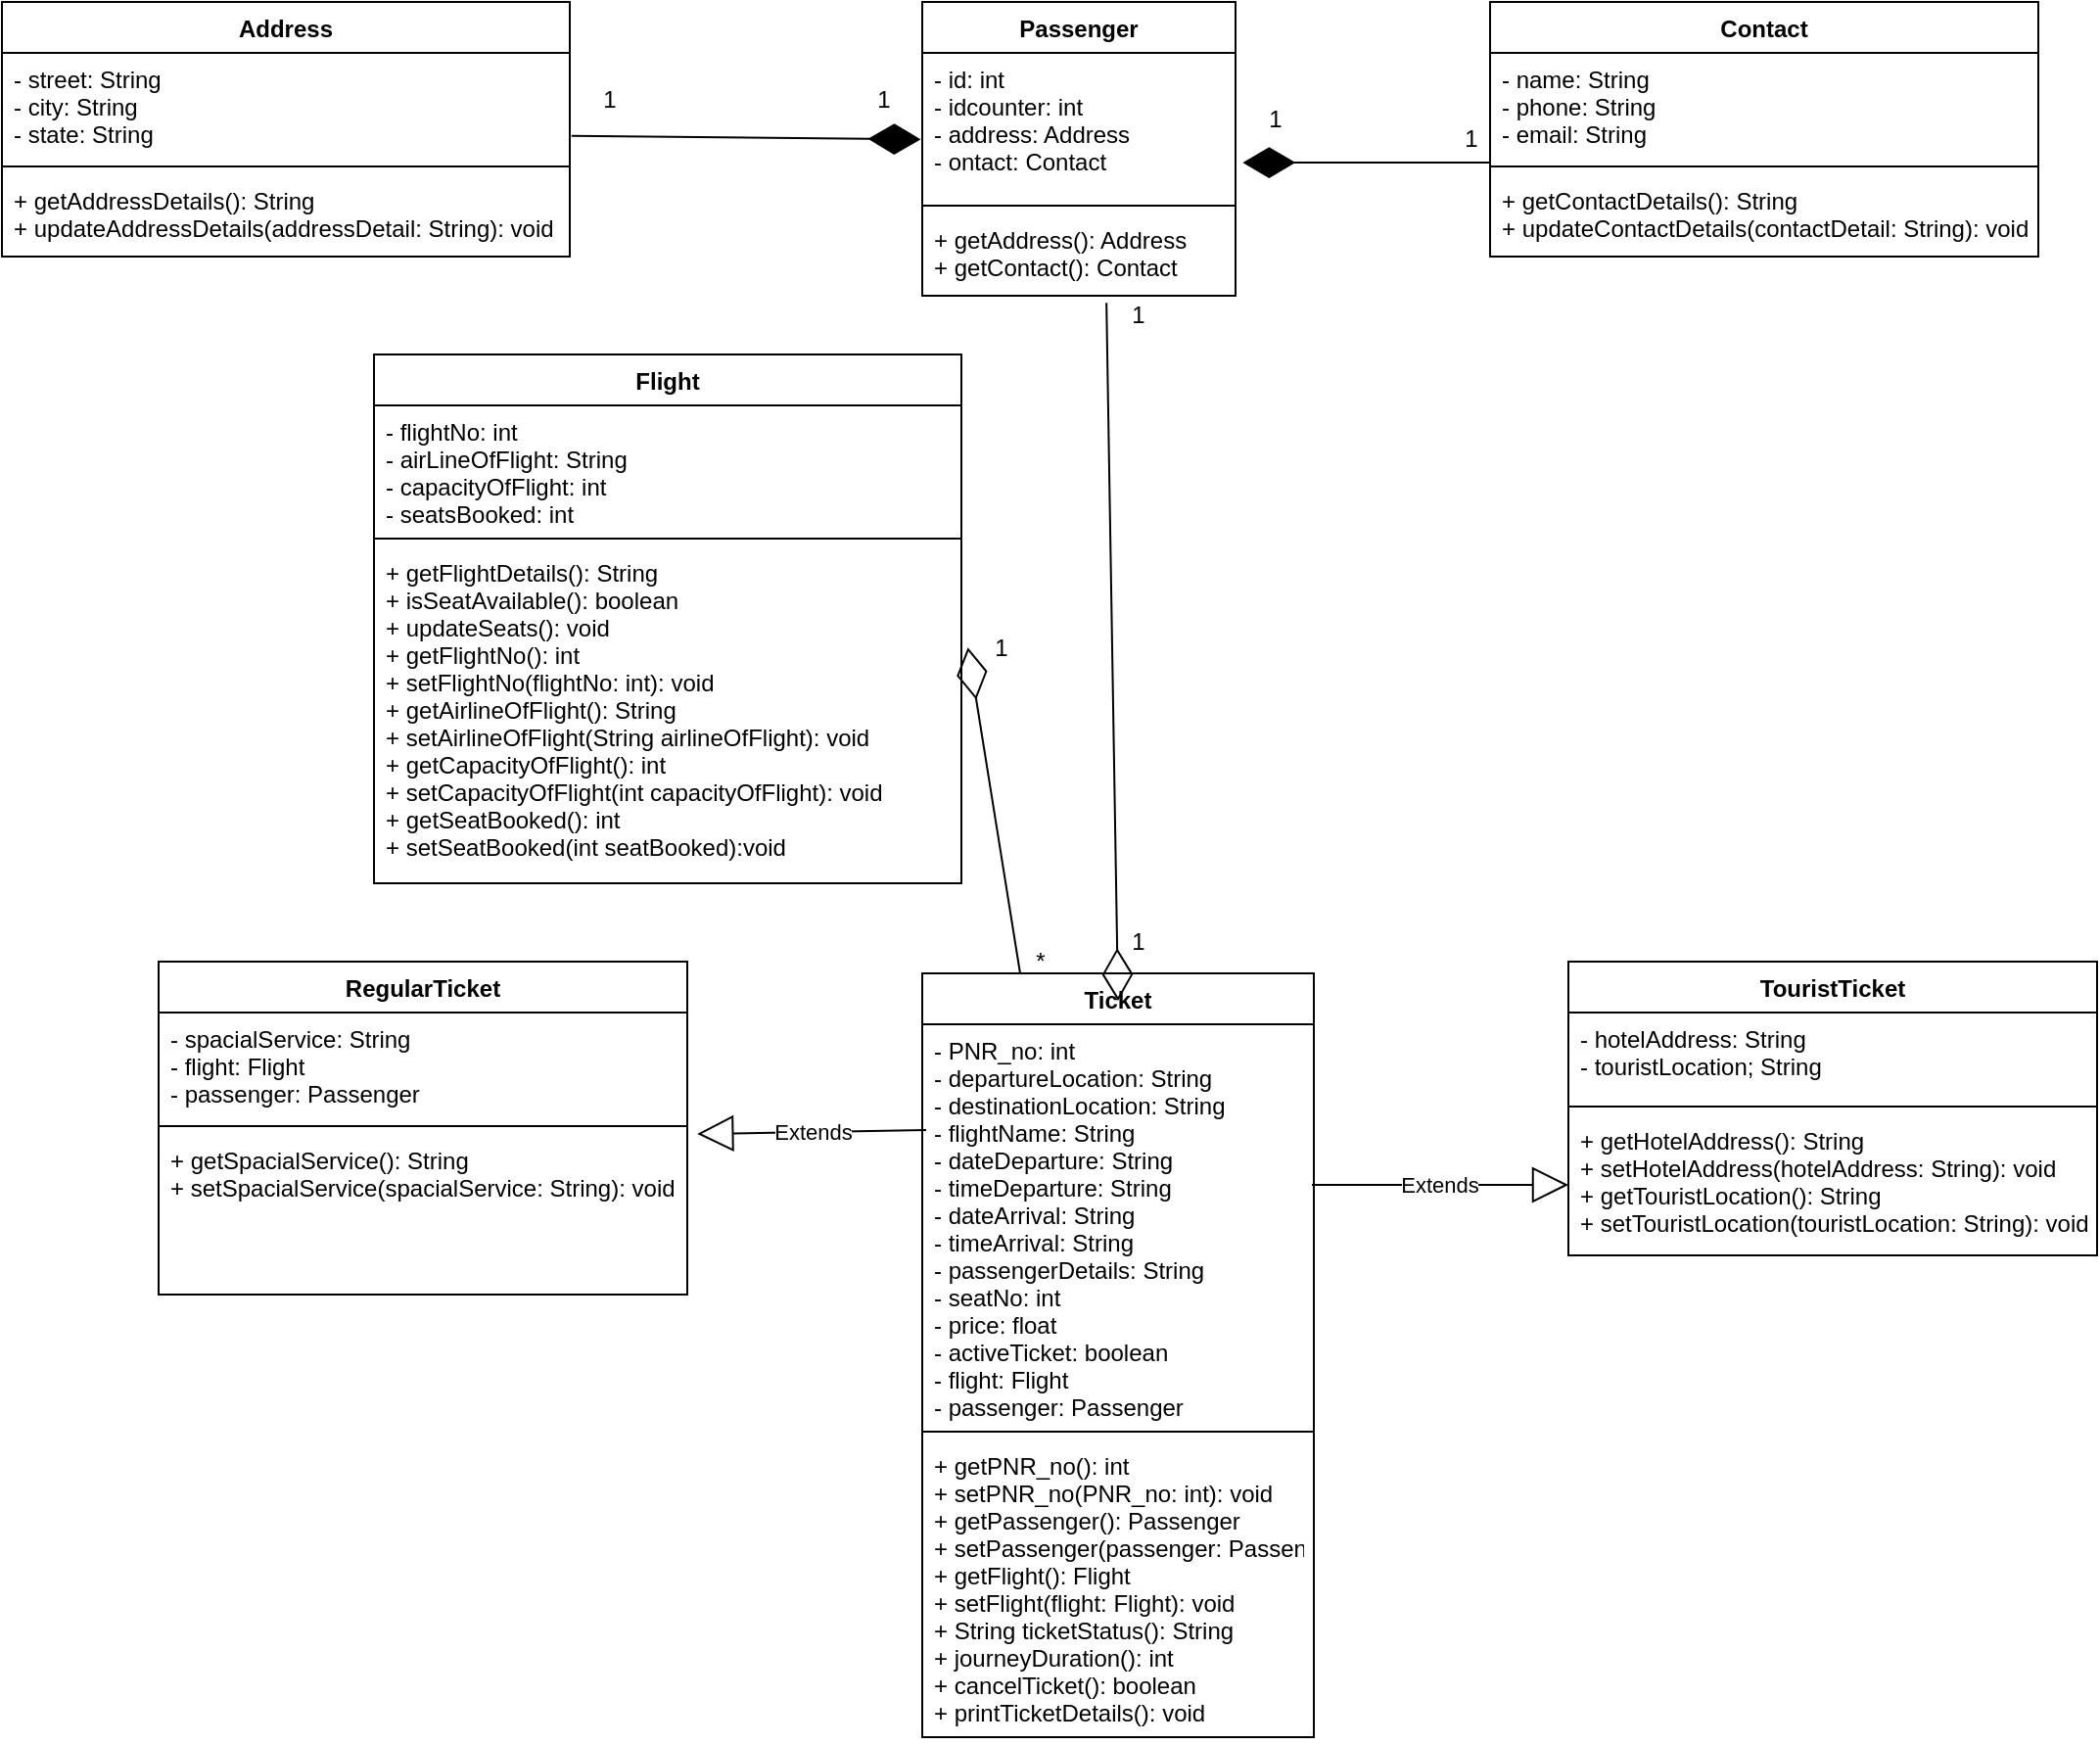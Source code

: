 <mxfile version="15.5.1" type="github">
  <diagram id="l178mCylxaMmiPzsP-Q-" name="Page-1">
    <mxGraphModel dx="1140" dy="643" grid="1" gridSize="10" guides="1" tooltips="1" connect="1" arrows="1" fold="1" page="1" pageScale="1" pageWidth="1169" pageHeight="1654" math="0" shadow="0">
      <root>
        <mxCell id="0" />
        <mxCell id="1" parent="0" />
        <mxCell id="HkpTVsX4ZouJRN6nkkLg-29" value="Address" style="swimlane;fontStyle=1;align=center;verticalAlign=top;childLayout=stackLayout;horizontal=1;startSize=26;horizontalStack=0;resizeParent=1;resizeParentMax=0;resizeLast=0;collapsible=1;marginBottom=0;" parent="1" vertex="1">
          <mxGeometry x="20" y="10" width="290" height="130" as="geometry" />
        </mxCell>
        <mxCell id="HkpTVsX4ZouJRN6nkkLg-30" value="- street: String&#xa;- city: String&#xa;- state: String" style="text;strokeColor=none;fillColor=none;align=left;verticalAlign=top;spacingLeft=4;spacingRight=4;overflow=hidden;rotatable=0;points=[[0,0.5],[1,0.5]];portConstraint=eastwest;" parent="HkpTVsX4ZouJRN6nkkLg-29" vertex="1">
          <mxGeometry y="26" width="290" height="54" as="geometry" />
        </mxCell>
        <mxCell id="HkpTVsX4ZouJRN6nkkLg-31" value="" style="line;strokeWidth=1;fillColor=none;align=left;verticalAlign=middle;spacingTop=-1;spacingLeft=3;spacingRight=3;rotatable=0;labelPosition=right;points=[];portConstraint=eastwest;" parent="HkpTVsX4ZouJRN6nkkLg-29" vertex="1">
          <mxGeometry y="80" width="290" height="8" as="geometry" />
        </mxCell>
        <mxCell id="HkpTVsX4ZouJRN6nkkLg-32" value="+ getAddressDetails(): String&#xa;+ updateAddressDetails(addressDetail: String): void" style="text;strokeColor=none;fillColor=none;align=left;verticalAlign=top;spacingLeft=4;spacingRight=4;overflow=hidden;rotatable=0;points=[[0,0.5],[1,0.5]];portConstraint=eastwest;" parent="HkpTVsX4ZouJRN6nkkLg-29" vertex="1">
          <mxGeometry y="88" width="290" height="42" as="geometry" />
        </mxCell>
        <mxCell id="HkpTVsX4ZouJRN6nkkLg-33" value="Flight" style="swimlane;fontStyle=1;align=center;verticalAlign=top;childLayout=stackLayout;horizontal=1;startSize=26;horizontalStack=0;resizeParent=1;resizeParentMax=0;resizeLast=0;collapsible=1;marginBottom=0;" parent="1" vertex="1">
          <mxGeometry x="210" y="190" width="300" height="270" as="geometry" />
        </mxCell>
        <mxCell id="HkpTVsX4ZouJRN6nkkLg-34" value="- flightNo: int&#xa;- airLineOfFlight: String&#xa;- capacityOfFlight: int&#xa;- seatsBooked: int" style="text;strokeColor=none;fillColor=none;align=left;verticalAlign=top;spacingLeft=4;spacingRight=4;overflow=hidden;rotatable=0;points=[[0,0.5],[1,0.5]];portConstraint=eastwest;" parent="HkpTVsX4ZouJRN6nkkLg-33" vertex="1">
          <mxGeometry y="26" width="300" height="64" as="geometry" />
        </mxCell>
        <mxCell id="HkpTVsX4ZouJRN6nkkLg-35" value="" style="line;strokeWidth=1;fillColor=none;align=left;verticalAlign=middle;spacingTop=-1;spacingLeft=3;spacingRight=3;rotatable=0;labelPosition=right;points=[];portConstraint=eastwest;" parent="HkpTVsX4ZouJRN6nkkLg-33" vertex="1">
          <mxGeometry y="90" width="300" height="8" as="geometry" />
        </mxCell>
        <mxCell id="HkpTVsX4ZouJRN6nkkLg-36" value="+ getFlightDetails(): String&#xa;+ isSeatAvailable(): boolean&#xa;+ updateSeats(): void&#xa;+ getFlightNo(): int&#xa;+ setFlightNo(flightNo: int): void&#xa;+ getAirlineOfFlight(): String&#xa;+ setAirlineOfFlight(String airlineOfFlight): void&#xa;+ getCapacityOfFlight(): int&#xa;+ setCapacityOfFlight(int capacityOfFlight): void&#xa;+ getSeatBooked(): int&#xa;+ setSeatBooked(int seatBooked):void&#xa; " style="text;strokeColor=none;fillColor=none;align=left;verticalAlign=top;spacingLeft=4;spacingRight=4;overflow=hidden;rotatable=0;points=[[0,0.5],[1,0.5]];portConstraint=eastwest;fontFamily=Helvetica;" parent="HkpTVsX4ZouJRN6nkkLg-33" vertex="1">
          <mxGeometry y="98" width="300" height="172" as="geometry" />
        </mxCell>
        <mxCell id="HkpTVsX4ZouJRN6nkkLg-37" value="RegularTicket" style="swimlane;fontStyle=1;align=center;verticalAlign=top;childLayout=stackLayout;horizontal=1;startSize=26;horizontalStack=0;resizeParent=1;resizeParentMax=0;resizeLast=0;collapsible=1;marginBottom=0;" parent="1" vertex="1">
          <mxGeometry x="100" y="500" width="270" height="170" as="geometry" />
        </mxCell>
        <mxCell id="HkpTVsX4ZouJRN6nkkLg-38" value="- spacialService: String&#xa;- flight: Flight&#xa;- passenger: Passenger" style="text;strokeColor=none;fillColor=none;align=left;verticalAlign=top;spacingLeft=4;spacingRight=4;overflow=hidden;rotatable=0;points=[[0,0.5],[1,0.5]];portConstraint=eastwest;" parent="HkpTVsX4ZouJRN6nkkLg-37" vertex="1">
          <mxGeometry y="26" width="270" height="54" as="geometry" />
        </mxCell>
        <mxCell id="HkpTVsX4ZouJRN6nkkLg-39" value="" style="line;strokeWidth=1;fillColor=none;align=left;verticalAlign=middle;spacingTop=-1;spacingLeft=3;spacingRight=3;rotatable=0;labelPosition=right;points=[];portConstraint=eastwest;" parent="HkpTVsX4ZouJRN6nkkLg-37" vertex="1">
          <mxGeometry y="80" width="270" height="8" as="geometry" />
        </mxCell>
        <mxCell id="HkpTVsX4ZouJRN6nkkLg-40" value="+ getSpacialService(): String&#xa;+ setSpacialService(spacialService: String): void" style="text;strokeColor=none;fillColor=none;align=left;verticalAlign=top;spacingLeft=4;spacingRight=4;overflow=hidden;rotatable=0;points=[[0,0.5],[1,0.5]];portConstraint=eastwest;" parent="HkpTVsX4ZouJRN6nkkLg-37" vertex="1">
          <mxGeometry y="88" width="270" height="82" as="geometry" />
        </mxCell>
        <mxCell id="HkpTVsX4ZouJRN6nkkLg-41" value="TouristTicket" style="swimlane;fontStyle=1;align=center;verticalAlign=top;childLayout=stackLayout;horizontal=1;startSize=26;horizontalStack=0;resizeParent=1;resizeParentMax=0;resizeLast=0;collapsible=1;marginBottom=0;" parent="1" vertex="1">
          <mxGeometry x="820" y="500" width="270" height="150" as="geometry" />
        </mxCell>
        <mxCell id="HkpTVsX4ZouJRN6nkkLg-42" value="- hotelAddress: String&#xa;- touristLocation; String" style="text;strokeColor=none;fillColor=none;align=left;verticalAlign=top;spacingLeft=4;spacingRight=4;overflow=hidden;rotatable=0;points=[[0,0.5],[1,0.5]];portConstraint=eastwest;" parent="HkpTVsX4ZouJRN6nkkLg-41" vertex="1">
          <mxGeometry y="26" width="270" height="44" as="geometry" />
        </mxCell>
        <mxCell id="HkpTVsX4ZouJRN6nkkLg-43" value="" style="line;strokeWidth=1;fillColor=none;align=left;verticalAlign=middle;spacingTop=-1;spacingLeft=3;spacingRight=3;rotatable=0;labelPosition=right;points=[];portConstraint=eastwest;" parent="HkpTVsX4ZouJRN6nkkLg-41" vertex="1">
          <mxGeometry y="70" width="270" height="8" as="geometry" />
        </mxCell>
        <mxCell id="HkpTVsX4ZouJRN6nkkLg-44" value="+ getHotelAddress(): String&#xa;+ setHotelAddress(hotelAddress: String): void&#xa;+ getTouristLocation(): String&#xa;+ setTouristLocation(touristLocation: String): void" style="text;strokeColor=none;fillColor=none;align=left;verticalAlign=top;spacingLeft=4;spacingRight=4;overflow=hidden;rotatable=0;points=[[0,0.5],[1,0.5]];portConstraint=eastwest;" parent="HkpTVsX4ZouJRN6nkkLg-41" vertex="1">
          <mxGeometry y="78" width="270" height="72" as="geometry" />
        </mxCell>
        <mxCell id="HkpTVsX4ZouJRN6nkkLg-45" value="Ticket" style="swimlane;fontStyle=1;align=center;verticalAlign=top;childLayout=stackLayout;horizontal=1;startSize=26;horizontalStack=0;resizeParent=1;resizeParentMax=0;resizeLast=0;collapsible=1;marginBottom=0;" parent="1" vertex="1">
          <mxGeometry x="490" y="506" width="200" height="390" as="geometry" />
        </mxCell>
        <mxCell id="HkpTVsX4ZouJRN6nkkLg-46" value="- PNR_no: int&#xa;- departureLocation: String &#xa;- destinationLocation: String&#xa;- flightName: String&#xa;- dateDeparture: String&#xa;- timeDeparture: String&#xa;- dateArrival: String&#xa;- timeArrival: String&#xa;- passengerDetails: String&#xa;- seatNo: int&#xa;- price: float&#xa;- activeTicket: boolean&#xa;- flight: Flight&#xa;- passenger: Passenger" style="text;strokeColor=none;fillColor=none;align=left;verticalAlign=top;spacingLeft=4;spacingRight=4;overflow=hidden;rotatable=0;points=[[0,0.5],[1,0.5]];portConstraint=eastwest;" parent="HkpTVsX4ZouJRN6nkkLg-45" vertex="1">
          <mxGeometry y="26" width="200" height="204" as="geometry" />
        </mxCell>
        <mxCell id="HkpTVsX4ZouJRN6nkkLg-47" value="" style="line;strokeWidth=1;fillColor=none;align=left;verticalAlign=middle;spacingTop=-1;spacingLeft=3;spacingRight=3;rotatable=0;labelPosition=right;points=[];portConstraint=eastwest;" parent="HkpTVsX4ZouJRN6nkkLg-45" vertex="1">
          <mxGeometry y="230" width="200" height="8" as="geometry" />
        </mxCell>
        <mxCell id="HkpTVsX4ZouJRN6nkkLg-48" value="+ getPNR_no(): int&#xa;+ setPNR_no(PNR_no: int): void&#xa;+ getPassenger(): Passenger&#xa;+ setPassenger(passenger: Passenger): void&#xa;+ getFlight(): Flight&#xa;+ setFlight(flight: Flight): void&#xa;+ String ticketStatus(): String&#xa;+ journeyDuration(): int&#xa;+ cancelTicket(): boolean&#xa;+ printTicketDetails(): void" style="text;strokeColor=none;fillColor=none;align=left;verticalAlign=top;spacingLeft=4;spacingRight=4;overflow=hidden;rotatable=0;points=[[0,0.5],[1,0.5]];portConstraint=eastwest;" parent="HkpTVsX4ZouJRN6nkkLg-45" vertex="1">
          <mxGeometry y="238" width="200" height="152" as="geometry" />
        </mxCell>
        <mxCell id="HkpTVsX4ZouJRN6nkkLg-49" value="Passenger" style="swimlane;fontStyle=1;align=center;verticalAlign=top;childLayout=stackLayout;horizontal=1;startSize=26;horizontalStack=0;resizeParent=1;resizeParentMax=0;resizeLast=0;collapsible=1;marginBottom=0;" parent="1" vertex="1">
          <mxGeometry x="490" y="10" width="160" height="150" as="geometry" />
        </mxCell>
        <mxCell id="HkpTVsX4ZouJRN6nkkLg-50" value="- id: int&#xa;- idcounter: int&#xa;- address: Address&#xa;- ontact: Contact" style="text;strokeColor=none;fillColor=none;align=left;verticalAlign=top;spacingLeft=4;spacingRight=4;overflow=hidden;rotatable=0;points=[[0,0.5],[1,0.5]];portConstraint=eastwest;" parent="HkpTVsX4ZouJRN6nkkLg-49" vertex="1">
          <mxGeometry y="26" width="160" height="74" as="geometry" />
        </mxCell>
        <mxCell id="HkpTVsX4ZouJRN6nkkLg-51" value="" style="line;strokeWidth=1;fillColor=none;align=left;verticalAlign=middle;spacingTop=-1;spacingLeft=3;spacingRight=3;rotatable=0;labelPosition=right;points=[];portConstraint=eastwest;" parent="HkpTVsX4ZouJRN6nkkLg-49" vertex="1">
          <mxGeometry y="100" width="160" height="8" as="geometry" />
        </mxCell>
        <mxCell id="HkpTVsX4ZouJRN6nkkLg-52" value="+ getAddress(): Address&#xa;+ getContact(): Contact" style="text;strokeColor=none;fillColor=none;align=left;verticalAlign=top;spacingLeft=4;spacingRight=4;overflow=hidden;rotatable=0;points=[[0,0.5],[1,0.5]];portConstraint=eastwest;" parent="HkpTVsX4ZouJRN6nkkLg-49" vertex="1">
          <mxGeometry y="108" width="160" height="42" as="geometry" />
        </mxCell>
        <mxCell id="HkpTVsX4ZouJRN6nkkLg-53" value="Contact" style="swimlane;fontStyle=1;align=center;verticalAlign=top;childLayout=stackLayout;horizontal=1;startSize=26;horizontalStack=0;resizeParent=1;resizeParentMax=0;resizeLast=0;collapsible=1;marginBottom=0;" parent="1" vertex="1">
          <mxGeometry x="780" y="10" width="280" height="130" as="geometry" />
        </mxCell>
        <mxCell id="HkpTVsX4ZouJRN6nkkLg-54" value="- name: String&#xa;- phone: String&#xa;- email: String" style="text;strokeColor=none;fillColor=none;align=left;verticalAlign=top;spacingLeft=4;spacingRight=4;overflow=hidden;rotatable=0;points=[[0,0.5],[1,0.5]];portConstraint=eastwest;" parent="HkpTVsX4ZouJRN6nkkLg-53" vertex="1">
          <mxGeometry y="26" width="280" height="54" as="geometry" />
        </mxCell>
        <mxCell id="HkpTVsX4ZouJRN6nkkLg-55" value="" style="line;strokeWidth=1;fillColor=none;align=left;verticalAlign=middle;spacingTop=-1;spacingLeft=3;spacingRight=3;rotatable=0;labelPosition=right;points=[];portConstraint=eastwest;" parent="HkpTVsX4ZouJRN6nkkLg-53" vertex="1">
          <mxGeometry y="80" width="280" height="8" as="geometry" />
        </mxCell>
        <mxCell id="HkpTVsX4ZouJRN6nkkLg-56" value="+ getContactDetails(): String&#xa;+ updateContactDetails(contactDetail: String): void" style="text;strokeColor=none;fillColor=none;align=left;verticalAlign=top;spacingLeft=4;spacingRight=4;overflow=hidden;rotatable=0;points=[[0,0.5],[1,0.5]];portConstraint=eastwest;" parent="HkpTVsX4ZouJRN6nkkLg-53" vertex="1">
          <mxGeometry y="88" width="280" height="42" as="geometry" />
        </mxCell>
        <mxCell id="Cep3XGVgFY9cNz-9l97m-3" value="" style="endArrow=diamondThin;endFill=1;endSize=24;html=1;rounded=0;entryX=-0.005;entryY=0.597;entryDx=0;entryDy=0;entryPerimeter=0;exitX=1.003;exitY=0.785;exitDx=0;exitDy=0;exitPerimeter=0;" edge="1" parent="1" source="HkpTVsX4ZouJRN6nkkLg-30" target="HkpTVsX4ZouJRN6nkkLg-50">
          <mxGeometry width="160" relative="1" as="geometry">
            <mxPoint x="570" y="80" as="sourcePoint" />
            <mxPoint x="730" y="80" as="targetPoint" />
          </mxGeometry>
        </mxCell>
        <mxCell id="Cep3XGVgFY9cNz-9l97m-4" value="" style="endArrow=diamondThin;endFill=1;endSize=24;html=1;rounded=0;entryX=1.023;entryY=0.757;entryDx=0;entryDy=0;entryPerimeter=0;exitX=0;exitY=0.252;exitDx=0;exitDy=0;exitPerimeter=0;" edge="1" parent="1" source="HkpTVsX4ZouJRN6nkkLg-55" target="HkpTVsX4ZouJRN6nkkLg-50">
          <mxGeometry width="160" relative="1" as="geometry">
            <mxPoint x="570" y="80" as="sourcePoint" />
            <mxPoint x="730" y="80" as="targetPoint" />
          </mxGeometry>
        </mxCell>
        <mxCell id="Cep3XGVgFY9cNz-9l97m-5" value="Extends" style="endArrow=block;endSize=16;endFill=0;html=1;rounded=0;fontFamily=Helvetica;entryX=1.019;entryY=0;entryDx=0;entryDy=0;entryPerimeter=0;exitX=0.01;exitY=0.265;exitDx=0;exitDy=0;exitPerimeter=0;" edge="1" parent="1" source="HkpTVsX4ZouJRN6nkkLg-46" target="HkpTVsX4ZouJRN6nkkLg-40">
          <mxGeometry width="160" relative="1" as="geometry">
            <mxPoint x="80" y="570" as="sourcePoint" />
            <mxPoint x="240" y="570" as="targetPoint" />
          </mxGeometry>
        </mxCell>
        <mxCell id="Cep3XGVgFY9cNz-9l97m-6" value="Extends" style="endArrow=block;endSize=16;endFill=0;html=1;rounded=0;fontFamily=Helvetica;entryX=0;entryY=0.5;entryDx=0;entryDy=0;exitX=0.995;exitY=0.402;exitDx=0;exitDy=0;exitPerimeter=0;" edge="1" parent="1" source="HkpTVsX4ZouJRN6nkkLg-46" target="HkpTVsX4ZouJRN6nkkLg-44">
          <mxGeometry width="160" relative="1" as="geometry">
            <mxPoint x="410" y="570" as="sourcePoint" />
            <mxPoint x="570" y="570" as="targetPoint" />
          </mxGeometry>
        </mxCell>
        <mxCell id="Cep3XGVgFY9cNz-9l97m-7" value="" style="endArrow=diamondThin;endFill=0;endSize=24;html=1;rounded=0;fontFamily=Helvetica;entryX=1.011;entryY=0.3;entryDx=0;entryDy=0;entryPerimeter=0;exitX=0.25;exitY=0;exitDx=0;exitDy=0;" edge="1" parent="1" source="HkpTVsX4ZouJRN6nkkLg-45" target="HkpTVsX4ZouJRN6nkkLg-36">
          <mxGeometry width="160" relative="1" as="geometry">
            <mxPoint x="590" y="500" as="sourcePoint" />
            <mxPoint x="670" y="290" as="targetPoint" />
          </mxGeometry>
        </mxCell>
        <mxCell id="Cep3XGVgFY9cNz-9l97m-8" value="" style="endArrow=diamondThin;endFill=0;endSize=24;html=1;rounded=0;fontFamily=Helvetica;exitX=0.588;exitY=1.087;exitDx=0;exitDy=0;exitPerimeter=0;entryX=0.5;entryY=0.036;entryDx=0;entryDy=0;entryPerimeter=0;spacingLeft=0;strokeWidth=1;" edge="1" parent="1" source="HkpTVsX4ZouJRN6nkkLg-52" target="HkpTVsX4ZouJRN6nkkLg-45">
          <mxGeometry width="160" relative="1" as="geometry">
            <mxPoint x="510" y="290" as="sourcePoint" />
            <mxPoint x="670" y="290" as="targetPoint" />
          </mxGeometry>
        </mxCell>
        <mxCell id="Cep3XGVgFY9cNz-9l97m-13" value="1" style="text;html=1;resizable=0;autosize=1;align=center;verticalAlign=middle;points=[];fillColor=none;strokeColor=none;rounded=0;fontFamily=Helvetica;" vertex="1" parent="1">
          <mxGeometry x="320" y="50" width="20" height="20" as="geometry" />
        </mxCell>
        <mxCell id="Cep3XGVgFY9cNz-9l97m-15" value="1" style="text;html=1;align=center;verticalAlign=middle;resizable=0;points=[];autosize=1;strokeColor=none;fillColor=none;fontFamily=Helvetica;" vertex="1" parent="1">
          <mxGeometry x="460" y="50" width="20" height="20" as="geometry" />
        </mxCell>
        <mxCell id="Cep3XGVgFY9cNz-9l97m-17" value="1" style="text;html=1;align=center;verticalAlign=middle;resizable=0;points=[];autosize=1;strokeColor=none;fillColor=none;fontFamily=Helvetica;" vertex="1" parent="1">
          <mxGeometry x="660" y="60" width="20" height="20" as="geometry" />
        </mxCell>
        <mxCell id="Cep3XGVgFY9cNz-9l97m-19" value="1" style="text;html=1;align=center;verticalAlign=middle;resizable=0;points=[];autosize=1;strokeColor=none;fillColor=none;fontFamily=Helvetica;" vertex="1" parent="1">
          <mxGeometry x="760" y="70" width="20" height="20" as="geometry" />
        </mxCell>
        <mxCell id="Cep3XGVgFY9cNz-9l97m-20" value="1" style="text;html=1;align=center;verticalAlign=middle;resizable=0;points=[];autosize=1;strokeColor=none;fillColor=none;fontFamily=Helvetica;" vertex="1" parent="1">
          <mxGeometry x="590" y="480" width="20" height="20" as="geometry" />
        </mxCell>
        <mxCell id="Cep3XGVgFY9cNz-9l97m-21" value="1" style="text;html=1;align=center;verticalAlign=middle;resizable=0;points=[];autosize=1;strokeColor=none;fillColor=none;fontFamily=Helvetica;" vertex="1" parent="1">
          <mxGeometry x="590" y="160" width="20" height="20" as="geometry" />
        </mxCell>
        <mxCell id="Cep3XGVgFY9cNz-9l97m-22" value="1" style="text;html=1;align=center;verticalAlign=middle;resizable=0;points=[];autosize=1;strokeColor=none;fillColor=none;fontFamily=Helvetica;" vertex="1" parent="1">
          <mxGeometry x="520" y="330" width="20" height="20" as="geometry" />
        </mxCell>
        <mxCell id="Cep3XGVgFY9cNz-9l97m-23" value="*" style="text;html=1;align=center;verticalAlign=middle;resizable=0;points=[];autosize=1;strokeColor=none;fillColor=none;fontFamily=Helvetica;" vertex="1" parent="1">
          <mxGeometry x="540" y="490" width="20" height="20" as="geometry" />
        </mxCell>
      </root>
    </mxGraphModel>
  </diagram>
</mxfile>
